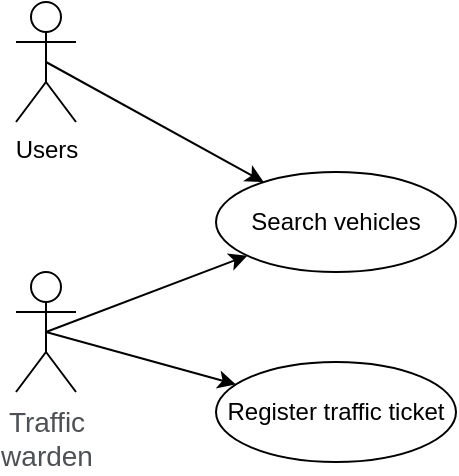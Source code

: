 <mxfile version="24.6.5" type="github">
  <diagram name="Página-1" id="0NbkmuKTs1C9kRB3Gxi2">
    <mxGraphModel dx="989" dy="545" grid="1" gridSize="10" guides="1" tooltips="1" connect="1" arrows="1" fold="1" page="1" pageScale="1" pageWidth="827" pageHeight="1169" math="0" shadow="0">
      <root>
        <mxCell id="0" />
        <mxCell id="1" parent="0" />
        <mxCell id="gKibOIKZvKubnv6h8cuF-12" style="rounded=1;orthogonalLoop=1;jettySize=auto;html=1;exitX=0.5;exitY=0.5;exitDx=0;exitDy=0;exitPerimeter=0;" edge="1" parent="1" source="gKibOIKZvKubnv6h8cuF-1" target="gKibOIKZvKubnv6h8cuF-6">
          <mxGeometry relative="1" as="geometry" />
        </mxCell>
        <mxCell id="gKibOIKZvKubnv6h8cuF-1" value="Users" style="shape=umlActor;verticalLabelPosition=bottom;verticalAlign=top;html=1;outlineConnect=0;" vertex="1" parent="1">
          <mxGeometry x="140" y="450" width="30" height="60" as="geometry" />
        </mxCell>
        <mxCell id="gKibOIKZvKubnv6h8cuF-15" style="rounded=0;orthogonalLoop=1;jettySize=auto;html=1;exitX=0.5;exitY=0.5;exitDx=0;exitDy=0;exitPerimeter=0;" edge="1" parent="1" source="gKibOIKZvKubnv6h8cuF-4" target="gKibOIKZvKubnv6h8cuF-14">
          <mxGeometry relative="1" as="geometry" />
        </mxCell>
        <mxCell id="gKibOIKZvKubnv6h8cuF-4" value="&lt;span style=&quot;color: rgb(77, 81, 86); font-family: Arial, sans-serif; font-size: 14px; text-align: left; text-wrap: wrap; background-color: rgb(255, 255, 255);&quot;&gt;Traffic warden&lt;/span&gt;" style="shape=umlActor;verticalLabelPosition=bottom;verticalAlign=top;html=1;outlineConnect=0;" vertex="1" parent="1">
          <mxGeometry x="140" y="585" width="30" height="60" as="geometry" />
        </mxCell>
        <mxCell id="gKibOIKZvKubnv6h8cuF-6" value="Search vehicles" style="ellipse;whiteSpace=wrap;html=1;" vertex="1" parent="1">
          <mxGeometry x="240" y="535" width="120" height="50" as="geometry" />
        </mxCell>
        <mxCell id="gKibOIKZvKubnv6h8cuF-13" style="rounded=1;orthogonalLoop=1;jettySize=auto;html=1;exitX=0.5;exitY=0.5;exitDx=0;exitDy=0;exitPerimeter=0;" edge="1" parent="1" source="gKibOIKZvKubnv6h8cuF-4" target="gKibOIKZvKubnv6h8cuF-6">
          <mxGeometry relative="1" as="geometry">
            <mxPoint x="210" y="608" as="sourcePoint" />
            <mxPoint x="312" y="585" as="targetPoint" />
          </mxGeometry>
        </mxCell>
        <mxCell id="gKibOIKZvKubnv6h8cuF-14" value="Register traffic ticket" style="ellipse;whiteSpace=wrap;html=1;" vertex="1" parent="1">
          <mxGeometry x="240" y="630" width="120" height="50" as="geometry" />
        </mxCell>
      </root>
    </mxGraphModel>
  </diagram>
</mxfile>
